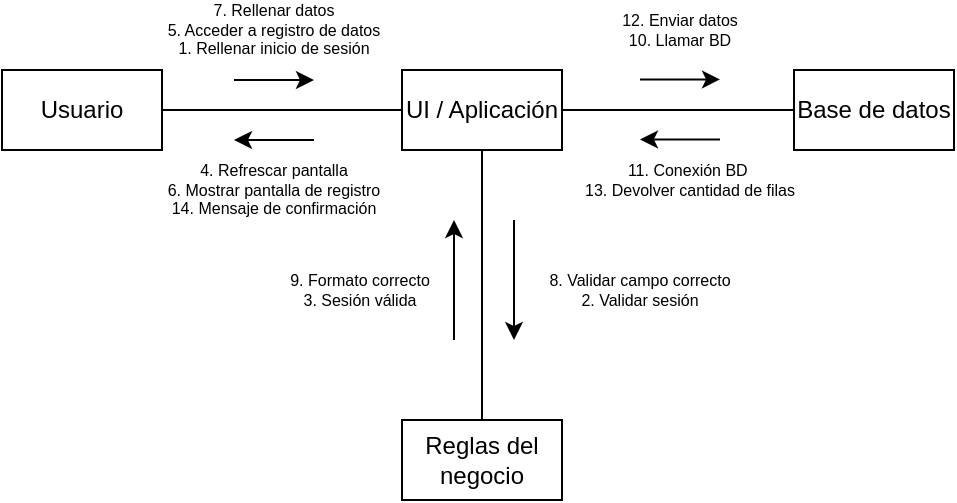 <mxfile version="24.7.17">
  <diagram id="C5RBs43oDa-KdzZeNtuy" name="Page-1">
    <mxGraphModel dx="618" dy="365" grid="1" gridSize="10" guides="1" tooltips="1" connect="1" arrows="1" fold="1" page="1" pageScale="1" pageWidth="827" pageHeight="1169" math="0" shadow="0">
      <root>
        <mxCell id="WIyWlLk6GJQsqaUBKTNV-0" />
        <mxCell id="WIyWlLk6GJQsqaUBKTNV-1" parent="WIyWlLk6GJQsqaUBKTNV-0" />
        <mxCell id="gtscyvi_5uodbpmkDaH7-0" value="Usuario" style="rounded=0;whiteSpace=wrap;html=1;" vertex="1" parent="WIyWlLk6GJQsqaUBKTNV-1">
          <mxGeometry x="74" y="565" width="80" height="40" as="geometry" />
        </mxCell>
        <mxCell id="gtscyvi_5uodbpmkDaH7-1" value="UI / Aplicación" style="rounded=0;whiteSpace=wrap;html=1;" vertex="1" parent="WIyWlLk6GJQsqaUBKTNV-1">
          <mxGeometry x="274" y="565" width="80" height="40" as="geometry" />
        </mxCell>
        <mxCell id="gtscyvi_5uodbpmkDaH7-2" value="Reglas del negocio" style="rounded=0;whiteSpace=wrap;html=1;" vertex="1" parent="WIyWlLk6GJQsqaUBKTNV-1">
          <mxGeometry x="274" y="740" width="80" height="40" as="geometry" />
        </mxCell>
        <mxCell id="gtscyvi_5uodbpmkDaH7-3" value="Base de datos" style="rounded=0;whiteSpace=wrap;html=1;" vertex="1" parent="WIyWlLk6GJQsqaUBKTNV-1">
          <mxGeometry x="470" y="565" width="80" height="40" as="geometry" />
        </mxCell>
        <mxCell id="gtscyvi_5uodbpmkDaH7-4" value="" style="endArrow=none;html=1;rounded=0;exitX=1;exitY=0.5;exitDx=0;exitDy=0;entryX=0;entryY=0.5;entryDx=0;entryDy=0;" edge="1" parent="WIyWlLk6GJQsqaUBKTNV-1" source="gtscyvi_5uodbpmkDaH7-0" target="gtscyvi_5uodbpmkDaH7-1">
          <mxGeometry width="50" height="50" relative="1" as="geometry">
            <mxPoint x="274" y="685" as="sourcePoint" />
            <mxPoint x="324" y="635" as="targetPoint" />
          </mxGeometry>
        </mxCell>
        <mxCell id="gtscyvi_5uodbpmkDaH7-5" value="" style="endArrow=none;html=1;rounded=0;exitX=0.5;exitY=1;exitDx=0;exitDy=0;entryX=0.5;entryY=0;entryDx=0;entryDy=0;" edge="1" parent="WIyWlLk6GJQsqaUBKTNV-1" source="gtscyvi_5uodbpmkDaH7-1" target="gtscyvi_5uodbpmkDaH7-2">
          <mxGeometry width="50" height="50" relative="1" as="geometry">
            <mxPoint x="354" y="584.76" as="sourcePoint" />
            <mxPoint x="474" y="584.76" as="targetPoint" />
          </mxGeometry>
        </mxCell>
        <mxCell id="gtscyvi_5uodbpmkDaH7-7" value="" style="endArrow=classic;html=1;rounded=0;" edge="1" parent="WIyWlLk6GJQsqaUBKTNV-1">
          <mxGeometry width="50" height="50" relative="1" as="geometry">
            <mxPoint x="190" y="570" as="sourcePoint" />
            <mxPoint x="230" y="570" as="targetPoint" />
          </mxGeometry>
        </mxCell>
        <mxCell id="gtscyvi_5uodbpmkDaH7-8" value="" style="endArrow=classic;html=1;rounded=0;" edge="1" parent="WIyWlLk6GJQsqaUBKTNV-1">
          <mxGeometry width="50" height="50" relative="1" as="geometry">
            <mxPoint x="230" y="600" as="sourcePoint" />
            <mxPoint x="190" y="600" as="targetPoint" />
          </mxGeometry>
        </mxCell>
        <mxCell id="gtscyvi_5uodbpmkDaH7-10" value="" style="endArrow=classic;html=1;rounded=0;" edge="1" parent="WIyWlLk6GJQsqaUBKTNV-1">
          <mxGeometry width="50" height="50" relative="1" as="geometry">
            <mxPoint x="330" y="640" as="sourcePoint" />
            <mxPoint x="330" y="700" as="targetPoint" />
          </mxGeometry>
        </mxCell>
        <mxCell id="gtscyvi_5uodbpmkDaH7-11" value="" style="endArrow=classic;html=1;rounded=0;" edge="1" parent="WIyWlLk6GJQsqaUBKTNV-1">
          <mxGeometry width="50" height="50" relative="1" as="geometry">
            <mxPoint x="300" y="700" as="sourcePoint" />
            <mxPoint x="300" y="640" as="targetPoint" />
          </mxGeometry>
        </mxCell>
        <mxCell id="gtscyvi_5uodbpmkDaH7-14" value="7. Rellenar datos&lt;div style=&quot;font-size: 8px;&quot;&gt;5. Acceder a registro de datos&lt;/div&gt;&lt;div style=&quot;font-size: 8px;&quot;&gt;1. Rellenar inicio de sesión&lt;/div&gt;" style="text;html=1;align=center;verticalAlign=middle;whiteSpace=wrap;rounded=0;fontSize=8;" vertex="1" parent="WIyWlLk6GJQsqaUBKTNV-1">
          <mxGeometry x="150" y="530" width="120" height="30" as="geometry" />
        </mxCell>
        <mxCell id="gtscyvi_5uodbpmkDaH7-15" value="4. Refrescar pantalla&lt;div style=&quot;font-size: 8px;&quot;&gt;6. Mostrar pantalla de registro&lt;/div&gt;&lt;div style=&quot;font-size: 8px;&quot;&gt;14. Mensaje de confirmación&lt;/div&gt;" style="text;html=1;align=center;verticalAlign=middle;whiteSpace=wrap;rounded=0;fontSize=8;" vertex="1" parent="WIyWlLk6GJQsqaUBKTNV-1">
          <mxGeometry x="150" y="610" width="120" height="30" as="geometry" />
        </mxCell>
        <mxCell id="gtscyvi_5uodbpmkDaH7-16" value="" style="endArrow=none;html=1;rounded=0;exitX=1;exitY=0.5;exitDx=0;exitDy=0;entryX=0;entryY=0.5;entryDx=0;entryDy=0;" edge="1" parent="WIyWlLk6GJQsqaUBKTNV-1" source="gtscyvi_5uodbpmkDaH7-1" target="gtscyvi_5uodbpmkDaH7-3">
          <mxGeometry width="50" height="50" relative="1" as="geometry">
            <mxPoint x="364" y="594.76" as="sourcePoint" />
            <mxPoint x="484" y="670" as="targetPoint" />
          </mxGeometry>
        </mxCell>
        <mxCell id="gtscyvi_5uodbpmkDaH7-17" value="8. Validar campo correcto&lt;div style=&quot;font-size: 8px;&quot;&gt;2. Validar sesión&lt;/div&gt;" style="text;html=1;align=center;verticalAlign=middle;whiteSpace=wrap;rounded=0;fontSize=8;rotation=0;" vertex="1" parent="WIyWlLk6GJQsqaUBKTNV-1">
          <mxGeometry x="340" y="660" width="106" height="30" as="geometry" />
        </mxCell>
        <mxCell id="gtscyvi_5uodbpmkDaH7-18" value="9. Formato correcto&lt;div&gt;3. Sesión válida&lt;/div&gt;" style="text;html=1;align=center;verticalAlign=middle;whiteSpace=wrap;rounded=0;fontSize=8;rotation=0;" vertex="1" parent="WIyWlLk6GJQsqaUBKTNV-1">
          <mxGeometry x="200" y="660" width="106" height="30" as="geometry" />
        </mxCell>
        <mxCell id="gtscyvi_5uodbpmkDaH7-19" value="" style="endArrow=classic;html=1;rounded=0;" edge="1" parent="WIyWlLk6GJQsqaUBKTNV-1">
          <mxGeometry width="50" height="50" relative="1" as="geometry">
            <mxPoint x="393" y="569.71" as="sourcePoint" />
            <mxPoint x="433" y="569.71" as="targetPoint" />
          </mxGeometry>
        </mxCell>
        <mxCell id="gtscyvi_5uodbpmkDaH7-20" value="" style="endArrow=classic;html=1;rounded=0;" edge="1" parent="WIyWlLk6GJQsqaUBKTNV-1">
          <mxGeometry width="50" height="50" relative="1" as="geometry">
            <mxPoint x="433" y="599.71" as="sourcePoint" />
            <mxPoint x="393" y="599.71" as="targetPoint" />
          </mxGeometry>
        </mxCell>
        <mxCell id="gtscyvi_5uodbpmkDaH7-21" value="12. Enviar datos&lt;div&gt;10. Llamar BD&lt;/div&gt;" style="text;html=1;align=center;verticalAlign=middle;whiteSpace=wrap;rounded=0;fontSize=8;rotation=0;" vertex="1" parent="WIyWlLk6GJQsqaUBKTNV-1">
          <mxGeometry x="360" y="530" width="106" height="30" as="geometry" />
        </mxCell>
        <mxCell id="gtscyvi_5uodbpmkDaH7-22" value="11. Conexión BD&amp;nbsp;&lt;div&gt;13. Devolver cantidad de filas&lt;/div&gt;" style="text;html=1;align=center;verticalAlign=middle;whiteSpace=wrap;rounded=0;fontSize=8;rotation=0;" vertex="1" parent="WIyWlLk6GJQsqaUBKTNV-1">
          <mxGeometry x="360" y="605" width="116" height="30" as="geometry" />
        </mxCell>
      </root>
    </mxGraphModel>
  </diagram>
</mxfile>
